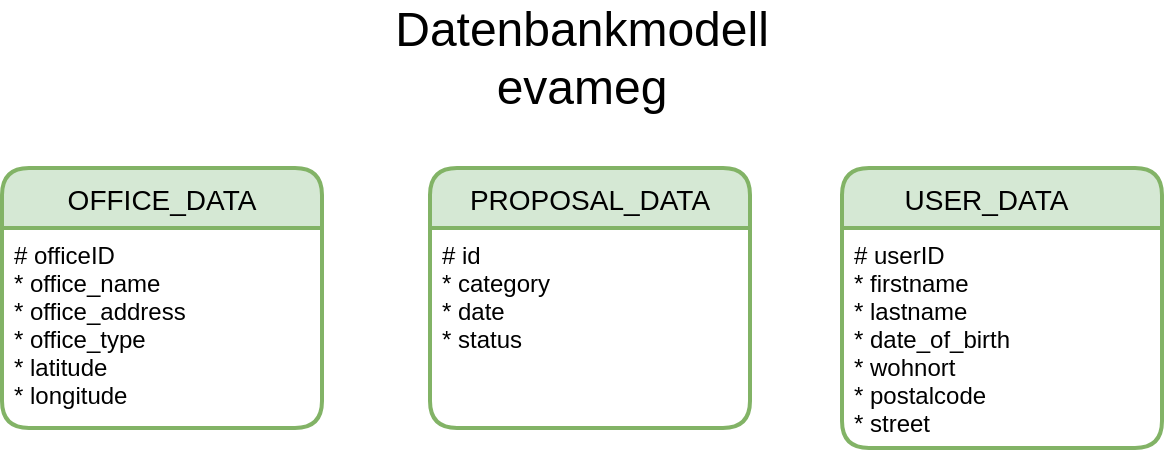 <mxfile version="20.8.10" type="device"><diagram name="Seite-1" id="oZS8to4RCqinJn4aw9rM"><mxGraphModel dx="1098" dy="988" grid="1" gridSize="10" guides="1" tooltips="1" connect="1" arrows="1" fold="1" page="1" pageScale="1" pageWidth="827" pageHeight="1169" math="0" shadow="0"><root><mxCell id="0"/><mxCell id="1" parent="0"/><mxCell id="FJxYuQoVF_5zSyRsARG_-1" value="OFFICE_DATA" style="swimlane;childLayout=stackLayout;horizontal=1;startSize=30;horizontalStack=0;rounded=1;fontSize=14;fontStyle=0;strokeWidth=2;resizeParent=0;resizeLast=1;shadow=0;dashed=0;align=center;fillColor=#d5e8d4;strokeColor=#82b366;" parent="1" vertex="1"><mxGeometry x="40" y="210" width="160" height="130" as="geometry"/></mxCell><mxCell id="FJxYuQoVF_5zSyRsARG_-2" value="# officeID&#10;* office_name&#10;* office_address&#10;* office_type&#10;* latitude&#10;* longitude&#10;&#10;" style="align=left;strokeColor=none;fillColor=none;spacingLeft=4;fontSize=12;verticalAlign=top;resizable=0;rotatable=0;part=1;" parent="FJxYuQoVF_5zSyRsARG_-1" vertex="1"><mxGeometry y="30" width="160" height="100" as="geometry"/></mxCell><mxCell id="FJxYuQoVF_5zSyRsARG_-3" value="PROPOSAL_DATA" style="swimlane;childLayout=stackLayout;horizontal=1;startSize=30;horizontalStack=0;rounded=1;fontSize=14;fontStyle=0;strokeWidth=2;resizeParent=0;resizeLast=1;shadow=0;dashed=0;align=center;fillColor=#d5e8d4;strokeColor=#82b366;" parent="1" vertex="1"><mxGeometry x="254" y="210" width="160" height="130" as="geometry"/></mxCell><mxCell id="FJxYuQoVF_5zSyRsARG_-4" value="# id&#10;* category&#10;* date&#10;* status" style="align=left;strokeColor=none;fillColor=none;spacingLeft=4;fontSize=12;verticalAlign=top;resizable=0;rotatable=0;part=1;" parent="FJxYuQoVF_5zSyRsARG_-3" vertex="1"><mxGeometry y="30" width="160" height="100" as="geometry"/></mxCell><mxCell id="FJxYuQoVF_5zSyRsARG_-5" value="USER_DATA    " style="swimlane;childLayout=stackLayout;horizontal=1;startSize=30;horizontalStack=0;rounded=1;fontSize=14;fontStyle=0;strokeWidth=2;resizeParent=0;resizeLast=1;shadow=0;dashed=0;align=center;fillColor=#d5e8d4;strokeColor=#82b366;" parent="1" vertex="1"><mxGeometry x="460" y="210" width="160" height="140" as="geometry"/></mxCell><mxCell id="FJxYuQoVF_5zSyRsARG_-6" value="# userID&#10;* firstname&#10;* lastname&#10;* date_of_birth&#10;* wohnort&#10;* postalcode&#10;* street&#10;&#10;" style="align=left;strokeColor=none;fillColor=none;spacingLeft=4;fontSize=12;verticalAlign=top;resizable=0;rotatable=0;part=1;" parent="FJxYuQoVF_5zSyRsARG_-5" vertex="1"><mxGeometry y="30" width="160" height="110" as="geometry"/></mxCell><mxCell id="tVchN8jsyCtyf_3_mMUd-1" value="&lt;font style=&quot;font-size: 24px;&quot;&gt;Datenbankmodell evameg&lt;/font&gt;" style="text;html=1;strokeColor=none;fillColor=none;align=center;verticalAlign=middle;whiteSpace=wrap;rounded=0;" vertex="1" parent="1"><mxGeometry x="300" y="140" width="60" height="30" as="geometry"/></mxCell></root></mxGraphModel></diagram></mxfile>